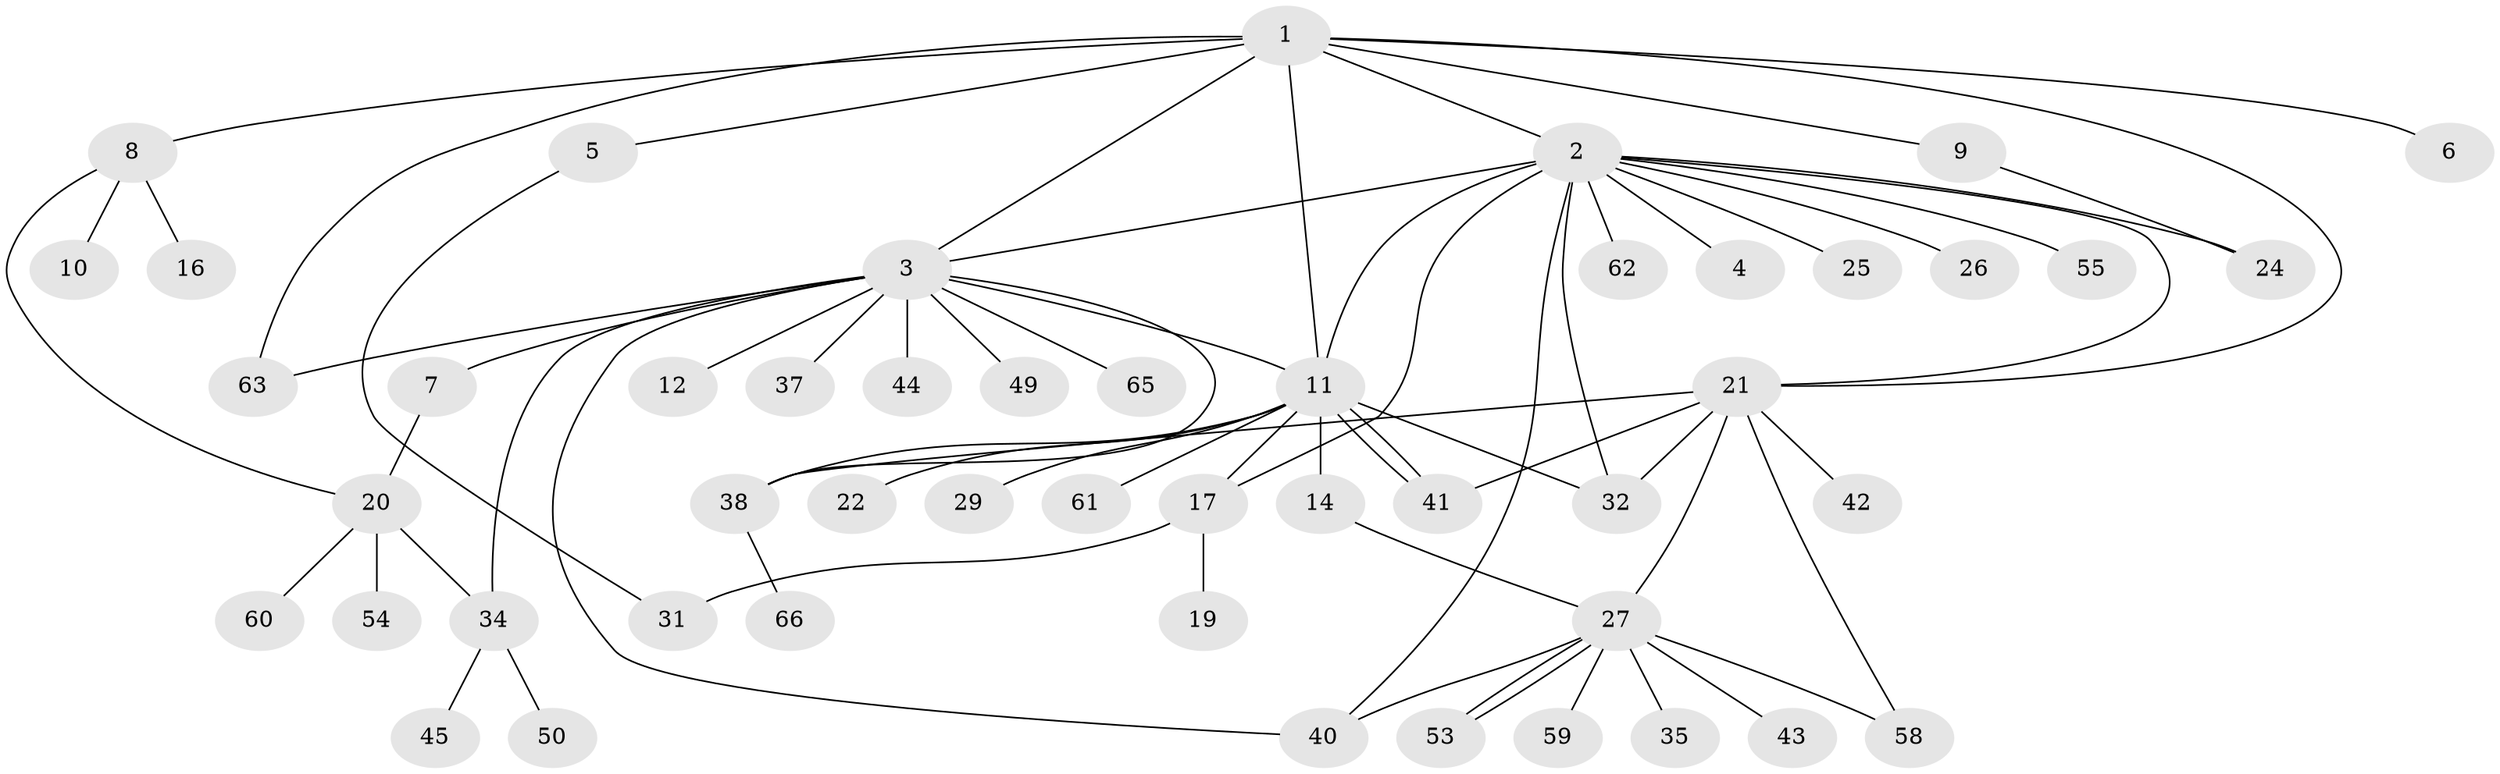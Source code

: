 // Generated by graph-tools (version 1.1) at 2025/23/03/03/25 07:23:54]
// undirected, 49 vertices, 69 edges
graph export_dot {
graph [start="1"]
  node [color=gray90,style=filled];
  1 [super="+36"];
  2 [super="+28"];
  3 [super="+15"];
  4;
  5;
  6;
  7;
  8 [super="+13"];
  9 [super="+18"];
  10;
  11 [super="+46"];
  12 [super="+51"];
  14 [super="+33"];
  16;
  17 [super="+23"];
  19;
  20 [super="+52"];
  21 [super="+47"];
  22;
  24;
  25 [super="+30"];
  26;
  27 [super="+48"];
  29;
  31;
  32 [super="+39"];
  34 [super="+56"];
  35;
  37;
  38 [super="+64"];
  40;
  41 [super="+57"];
  42;
  43;
  44;
  45;
  49;
  50;
  53;
  54;
  55;
  58;
  59;
  60;
  61;
  62;
  63;
  65;
  66;
  1 -- 2;
  1 -- 5;
  1 -- 6;
  1 -- 8;
  1 -- 9;
  1 -- 11;
  1 -- 21;
  1 -- 63;
  1 -- 3;
  2 -- 3 [weight=2];
  2 -- 4;
  2 -- 17;
  2 -- 21;
  2 -- 24;
  2 -- 25;
  2 -- 26;
  2 -- 32;
  2 -- 55;
  2 -- 62;
  2 -- 11;
  2 -- 40;
  3 -- 7;
  3 -- 12 [weight=2];
  3 -- 37;
  3 -- 40;
  3 -- 44;
  3 -- 11;
  3 -- 65;
  3 -- 38;
  3 -- 49;
  3 -- 63;
  3 -- 34;
  5 -- 31;
  7 -- 20;
  8 -- 10;
  8 -- 16;
  8 -- 20;
  9 -- 24;
  11 -- 14;
  11 -- 17;
  11 -- 22;
  11 -- 29;
  11 -- 32;
  11 -- 38;
  11 -- 41;
  11 -- 41;
  11 -- 61;
  14 -- 27;
  17 -- 19;
  17 -- 31;
  20 -- 34;
  20 -- 54;
  20 -- 60;
  21 -- 27;
  21 -- 38;
  21 -- 42;
  21 -- 58;
  21 -- 32;
  21 -- 41;
  27 -- 35;
  27 -- 40;
  27 -- 43;
  27 -- 53;
  27 -- 53;
  27 -- 59;
  27 -- 58;
  34 -- 45;
  34 -- 50;
  38 -- 66;
}
